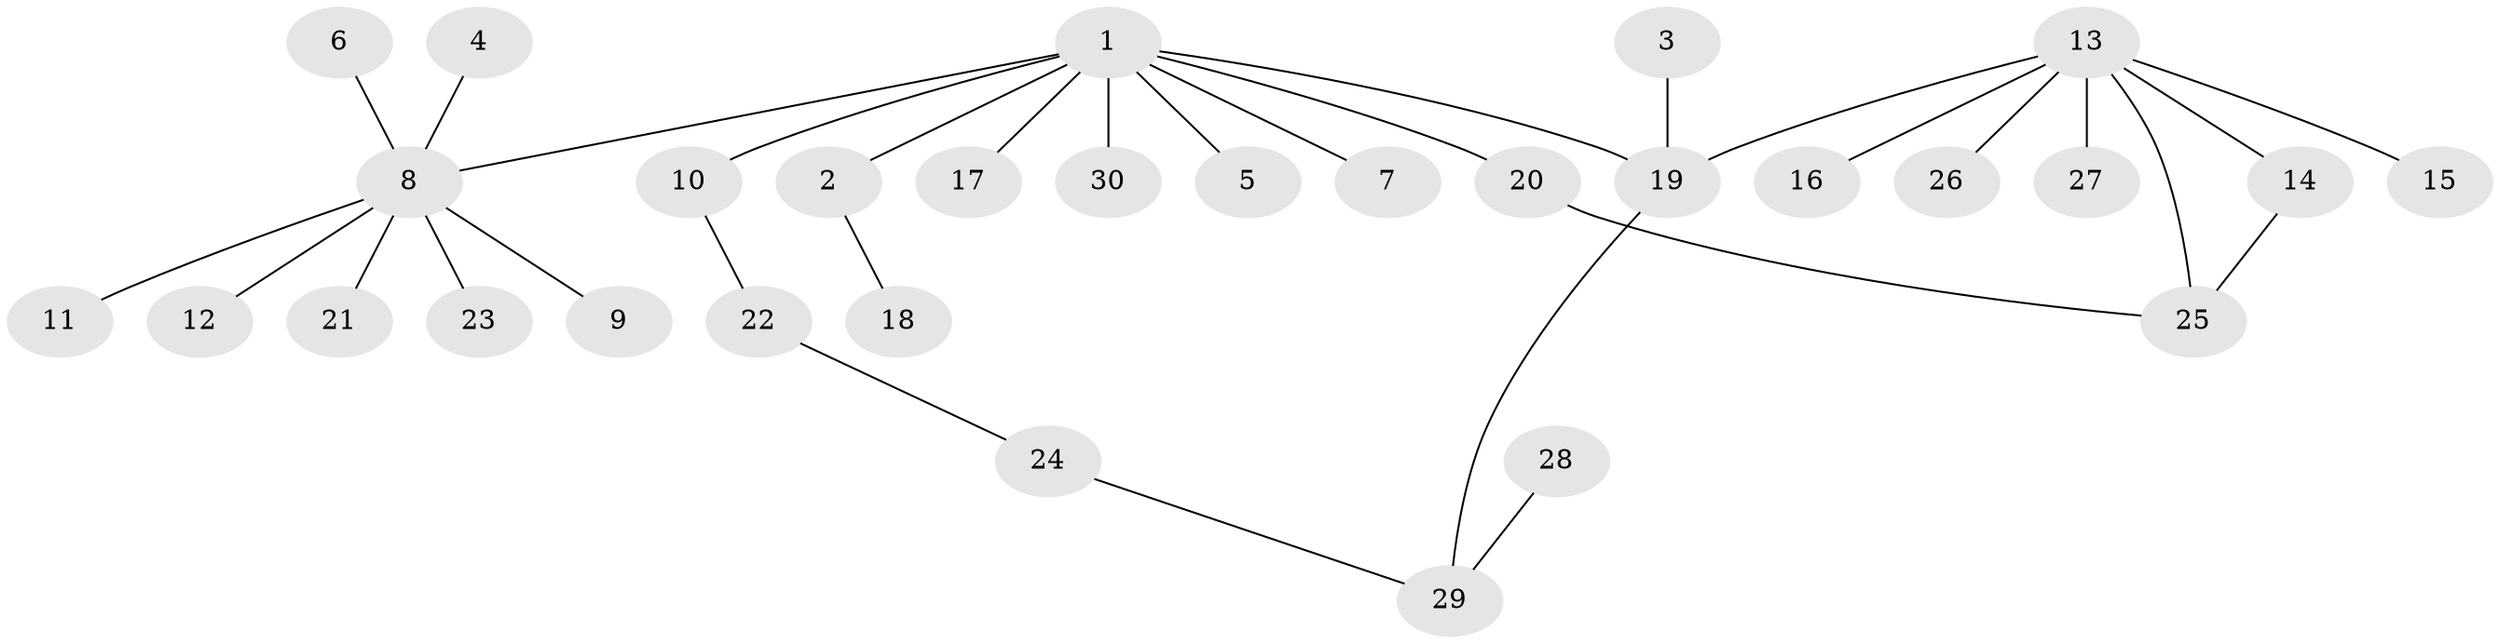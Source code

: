 // original degree distribution, {6: 0.05084745762711865, 3: 0.0847457627118644, 5: 0.01694915254237288, 2: 0.2711864406779661, 4: 0.06779661016949153, 1: 0.4915254237288136, 7: 0.01694915254237288}
// Generated by graph-tools (version 1.1) at 2025/49/03/09/25 03:49:16]
// undirected, 30 vertices, 32 edges
graph export_dot {
graph [start="1"]
  node [color=gray90,style=filled];
  1;
  2;
  3;
  4;
  5;
  6;
  7;
  8;
  9;
  10;
  11;
  12;
  13;
  14;
  15;
  16;
  17;
  18;
  19;
  20;
  21;
  22;
  23;
  24;
  25;
  26;
  27;
  28;
  29;
  30;
  1 -- 2 [weight=1.0];
  1 -- 5 [weight=1.0];
  1 -- 7 [weight=1.0];
  1 -- 8 [weight=1.0];
  1 -- 10 [weight=1.0];
  1 -- 17 [weight=1.0];
  1 -- 19 [weight=1.0];
  1 -- 20 [weight=1.0];
  1 -- 30 [weight=1.0];
  2 -- 18 [weight=1.0];
  3 -- 19 [weight=1.0];
  4 -- 8 [weight=1.0];
  6 -- 8 [weight=1.0];
  8 -- 9 [weight=1.0];
  8 -- 11 [weight=1.0];
  8 -- 12 [weight=1.0];
  8 -- 21 [weight=1.0];
  8 -- 23 [weight=1.0];
  10 -- 22 [weight=1.0];
  13 -- 14 [weight=1.0];
  13 -- 15 [weight=1.0];
  13 -- 16 [weight=1.0];
  13 -- 19 [weight=1.0];
  13 -- 25 [weight=1.0];
  13 -- 26 [weight=1.0];
  13 -- 27 [weight=1.0];
  14 -- 25 [weight=1.0];
  19 -- 29 [weight=1.0];
  20 -- 25 [weight=1.0];
  22 -- 24 [weight=1.0];
  24 -- 29 [weight=1.0];
  28 -- 29 [weight=1.0];
}
